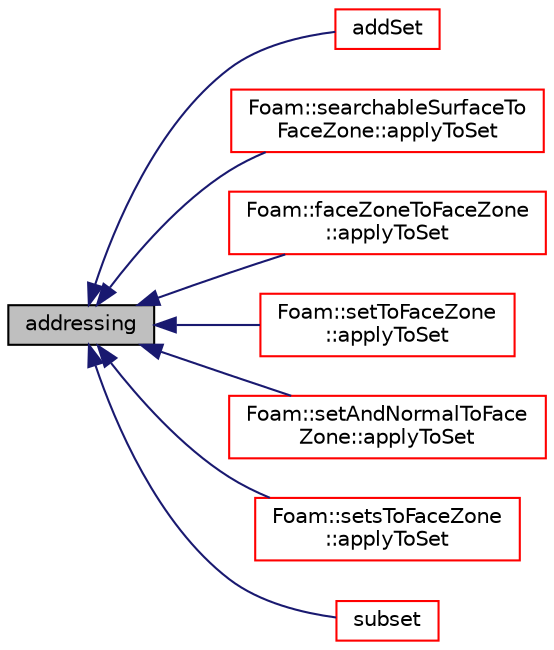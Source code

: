 digraph "addressing"
{
  bgcolor="transparent";
  edge [fontname="Helvetica",fontsize="10",labelfontname="Helvetica",labelfontsize="10"];
  node [fontname="Helvetica",fontsize="10",shape=record];
  rankdir="LR";
  Node1 [label="addressing",height=0.2,width=0.4,color="black", fillcolor="grey75", style="filled", fontcolor="black"];
  Node1 -> Node2 [dir="back",color="midnightblue",fontsize="10",style="solid",fontname="Helvetica"];
  Node2 [label="addSet",height=0.2,width=0.4,color="red",URL="$a00753.html#aac9372868e32f2c7de8b956890f035c2",tooltip="Add elements present in set. "];
  Node1 -> Node3 [dir="back",color="midnightblue",fontsize="10",style="solid",fontname="Helvetica"];
  Node3 [label="Foam::searchableSurfaceTo\lFaceZone::applyToSet",height=0.2,width=0.4,color="red",URL="$a02331.html#a9209c8f0dadc97abefaea99f168a85ae"];
  Node1 -> Node4 [dir="back",color="midnightblue",fontsize="10",style="solid",fontname="Helvetica"];
  Node4 [label="Foam::faceZoneToFaceZone\l::applyToSet",height=0.2,width=0.4,color="red",URL="$a00755.html#a9209c8f0dadc97abefaea99f168a85ae"];
  Node1 -> Node5 [dir="back",color="midnightblue",fontsize="10",style="solid",fontname="Helvetica"];
  Node5 [label="Foam::setToFaceZone\l::applyToSet",height=0.2,width=0.4,color="red",URL="$a02344.html#a9209c8f0dadc97abefaea99f168a85ae"];
  Node1 -> Node6 [dir="back",color="midnightblue",fontsize="10",style="solid",fontname="Helvetica"];
  Node6 [label="Foam::setAndNormalToFace\lZone::applyToSet",height=0.2,width=0.4,color="red",URL="$a02340.html#a9209c8f0dadc97abefaea99f168a85ae"];
  Node1 -> Node7 [dir="back",color="midnightblue",fontsize="10",style="solid",fontname="Helvetica"];
  Node7 [label="Foam::setsToFaceZone\l::applyToSet",height=0.2,width=0.4,color="red",URL="$a02341.html#a9209c8f0dadc97abefaea99f168a85ae"];
  Node1 -> Node8 [dir="back",color="midnightblue",fontsize="10",style="solid",fontname="Helvetica"];
  Node8 [label="subset",height=0.2,width=0.4,color="red",URL="$a00753.html#aca3bc27ef071fc2fccd797b459d8d979",tooltip="Subset contents. Only elements present in both sets remain. "];
}
